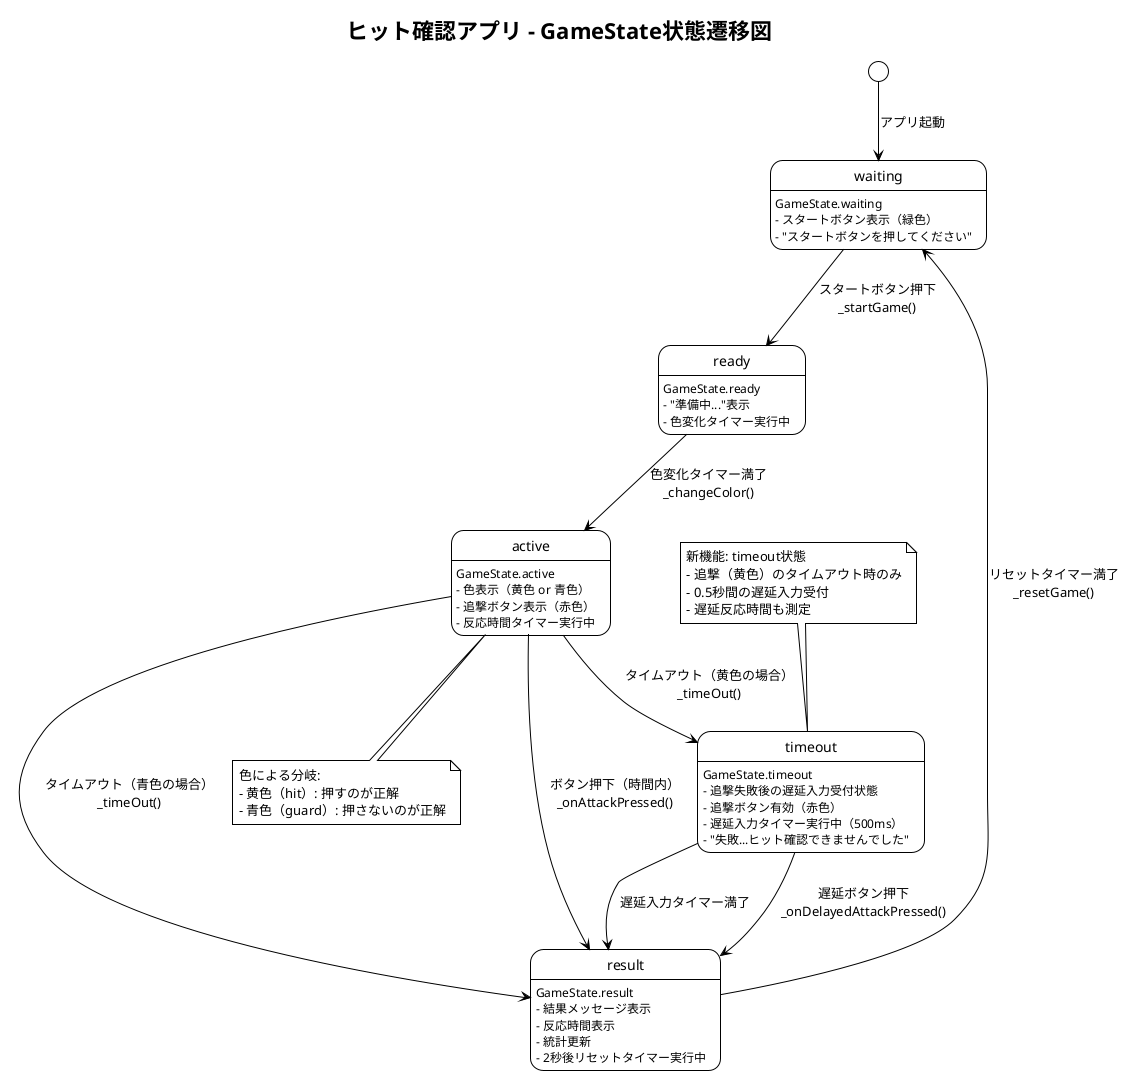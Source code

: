 @startuml ゲーム状態遷移図
!theme plain
title ヒット確認アプリ - GameState状態遷移図

[*] --> waiting : アプリ起動

state waiting {
  waiting : GameState.waiting
  waiting : - スタートボタン表示（緑色）
  waiting : - "スタートボタンを押してください"
}

state ready {
  ready : GameState.ready
  ready : - "準備中..."表示
  ready : - 色変化タイマー実行中
}

state active {
  active : GameState.active
  active : - 色表示（黄色 or 青色）
  active : - 追撃ボタン表示（赤色）
  active : - 反応時間タイマー実行中
}

state timeout {
  timeout : GameState.timeout
  timeout : - 追撃失敗後の遅延入力受付状態
  timeout : - 追撃ボタン有効（赤色）
  timeout : - 遅延入力タイマー実行中（500ms）
  timeout : - "失敗...ヒット確認できませんでした"
}

state result {
  result : GameState.result
  result : - 結果メッセージ表示
  result : - 反応時間表示
  result : - 統計更新
  result : - 2秒後リセットタイマー実行中
}

waiting --> ready : スタートボタン押下\n_startGame()

ready --> active : 色変化タイマー満了\n_changeColor()

active --> result : ボタン押下（時間内）\n_onAttackPressed()
active --> timeout : タイムアウト（黄色の場合）\n_timeOut()
active --> result : タイムアウト（青色の場合）\n_timeOut()

timeout --> result : 遅延ボタン押下\n_onDelayedAttackPressed()
timeout --> result : 遅延入力タイマー満了

result --> waiting : リセットタイマー満了\n_resetGame()

note top of timeout
  新機能: timeout状態
  - 追撃（黄色）のタイムアウト時のみ
  - 0.5秒間の遅延入力受付
  - 遅延反応時間も測定
end note

note bottom of active
  色による分岐:
  - 黄色（hit）: 押すのが正解
  - 青色（guard）: 押さないのが正解
end note

@enduml
